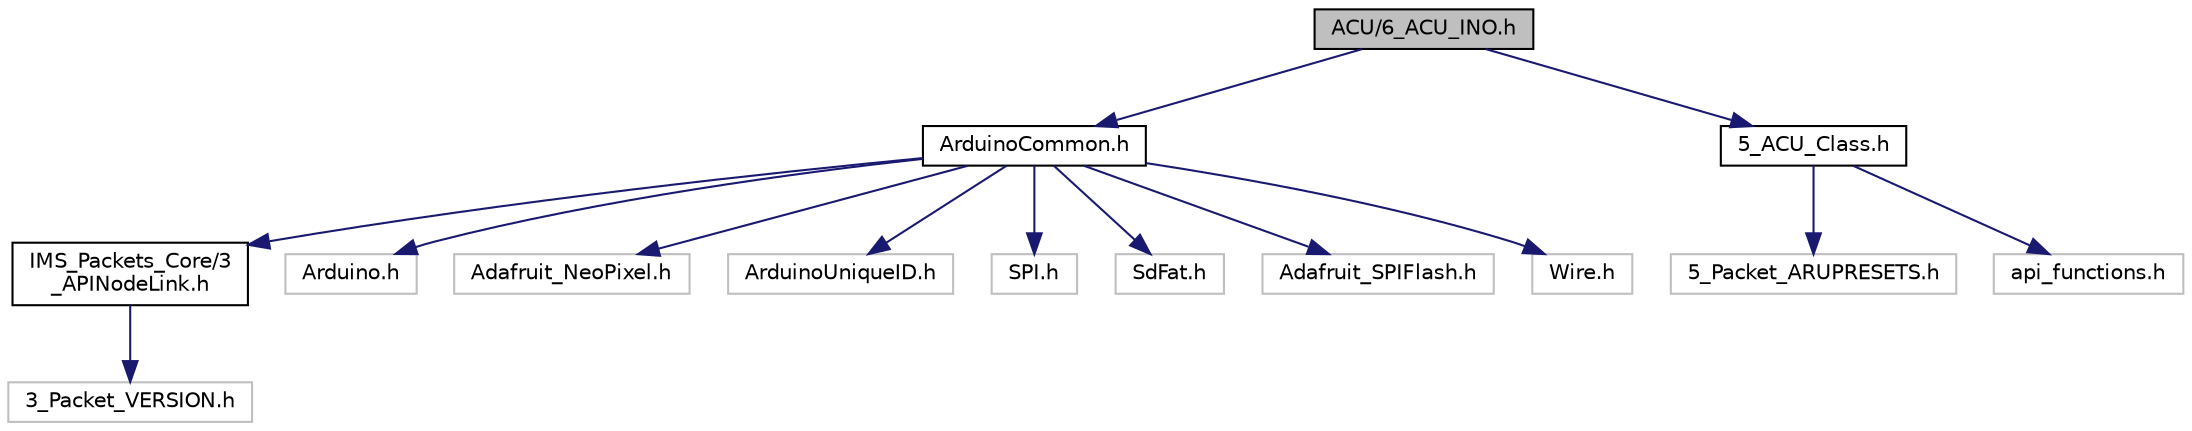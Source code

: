 digraph "ACU/6_ACU_INO.h"
{
 // LATEX_PDF_SIZE
  edge [fontname="Helvetica",fontsize="10",labelfontname="Helvetica",labelfontsize="10"];
  node [fontname="Helvetica",fontsize="10",shape=record];
  Node1 [label="ACU/6_ACU_INO.h",height=0.2,width=0.4,color="black", fillcolor="grey75", style="filled", fontcolor="black",tooltip="Arduino FW for ACU PCB of ARU."];
  Node1 -> Node2 [color="midnightblue",fontsize="10",style="solid",fontname="Helvetica"];
  Node2 [label="ArduinoCommon.h",height=0.2,width=0.4,color="black", fillcolor="white", style="filled",URL="$_arduino_common_8h_source.html",tooltip=" "];
  Node2 -> Node3 [color="midnightblue",fontsize="10",style="solid",fontname="Helvetica"];
  Node3 [label="IMS_Packets_Core/3\l_APINodeLink.h",height=0.2,width=0.4,color="black", fillcolor="white", style="filled",URL="$3___a_p_i_node_link_8h.html",tooltip="Extension of the Packets Core utilizing Header Packets."];
  Node3 -> Node4 [color="midnightblue",fontsize="10",style="solid",fontname="Helvetica"];
  Node4 [label="3_Packet_VERSION.h",height=0.2,width=0.4,color="grey75", fillcolor="white", style="filled",tooltip=" "];
  Node2 -> Node5 [color="midnightblue",fontsize="10",style="solid",fontname="Helvetica"];
  Node5 [label="Arduino.h",height=0.2,width=0.4,color="grey75", fillcolor="white", style="filled",tooltip=" "];
  Node2 -> Node6 [color="midnightblue",fontsize="10",style="solid",fontname="Helvetica"];
  Node6 [label="Adafruit_NeoPixel.h",height=0.2,width=0.4,color="grey75", fillcolor="white", style="filled",tooltip=" "];
  Node2 -> Node7 [color="midnightblue",fontsize="10",style="solid",fontname="Helvetica"];
  Node7 [label="ArduinoUniqueID.h",height=0.2,width=0.4,color="grey75", fillcolor="white", style="filled",tooltip=" "];
  Node2 -> Node8 [color="midnightblue",fontsize="10",style="solid",fontname="Helvetica"];
  Node8 [label="SPI.h",height=0.2,width=0.4,color="grey75", fillcolor="white", style="filled",tooltip=" "];
  Node2 -> Node9 [color="midnightblue",fontsize="10",style="solid",fontname="Helvetica"];
  Node9 [label="SdFat.h",height=0.2,width=0.4,color="grey75", fillcolor="white", style="filled",tooltip=" "];
  Node2 -> Node10 [color="midnightblue",fontsize="10",style="solid",fontname="Helvetica"];
  Node10 [label="Adafruit_SPIFlash.h",height=0.2,width=0.4,color="grey75", fillcolor="white", style="filled",tooltip=" "];
  Node2 -> Node11 [color="midnightblue",fontsize="10",style="solid",fontname="Helvetica"];
  Node11 [label="Wire.h",height=0.2,width=0.4,color="grey75", fillcolor="white", style="filled",tooltip=" "];
  Node1 -> Node12 [color="midnightblue",fontsize="10",style="solid",fontname="Helvetica"];
  Node12 [label="5_ACU_Class.h",height=0.2,width=0.4,color="black", fillcolor="white", style="filled",URL="$5___a_c_u___class_8h.html",tooltip="ARU Node Personalization for the ACU PCB Node."];
  Node12 -> Node13 [color="midnightblue",fontsize="10",style="solid",fontname="Helvetica"];
  Node13 [label="5_Packet_ARUPRESETS.h",height=0.2,width=0.4,color="grey75", fillcolor="white", style="filled",tooltip=" "];
  Node12 -> Node14 [color="midnightblue",fontsize="10",style="solid",fontname="Helvetica"];
  Node14 [label="api_functions.h",height=0.2,width=0.4,color="grey75", fillcolor="white", style="filled",tooltip=" "];
}
